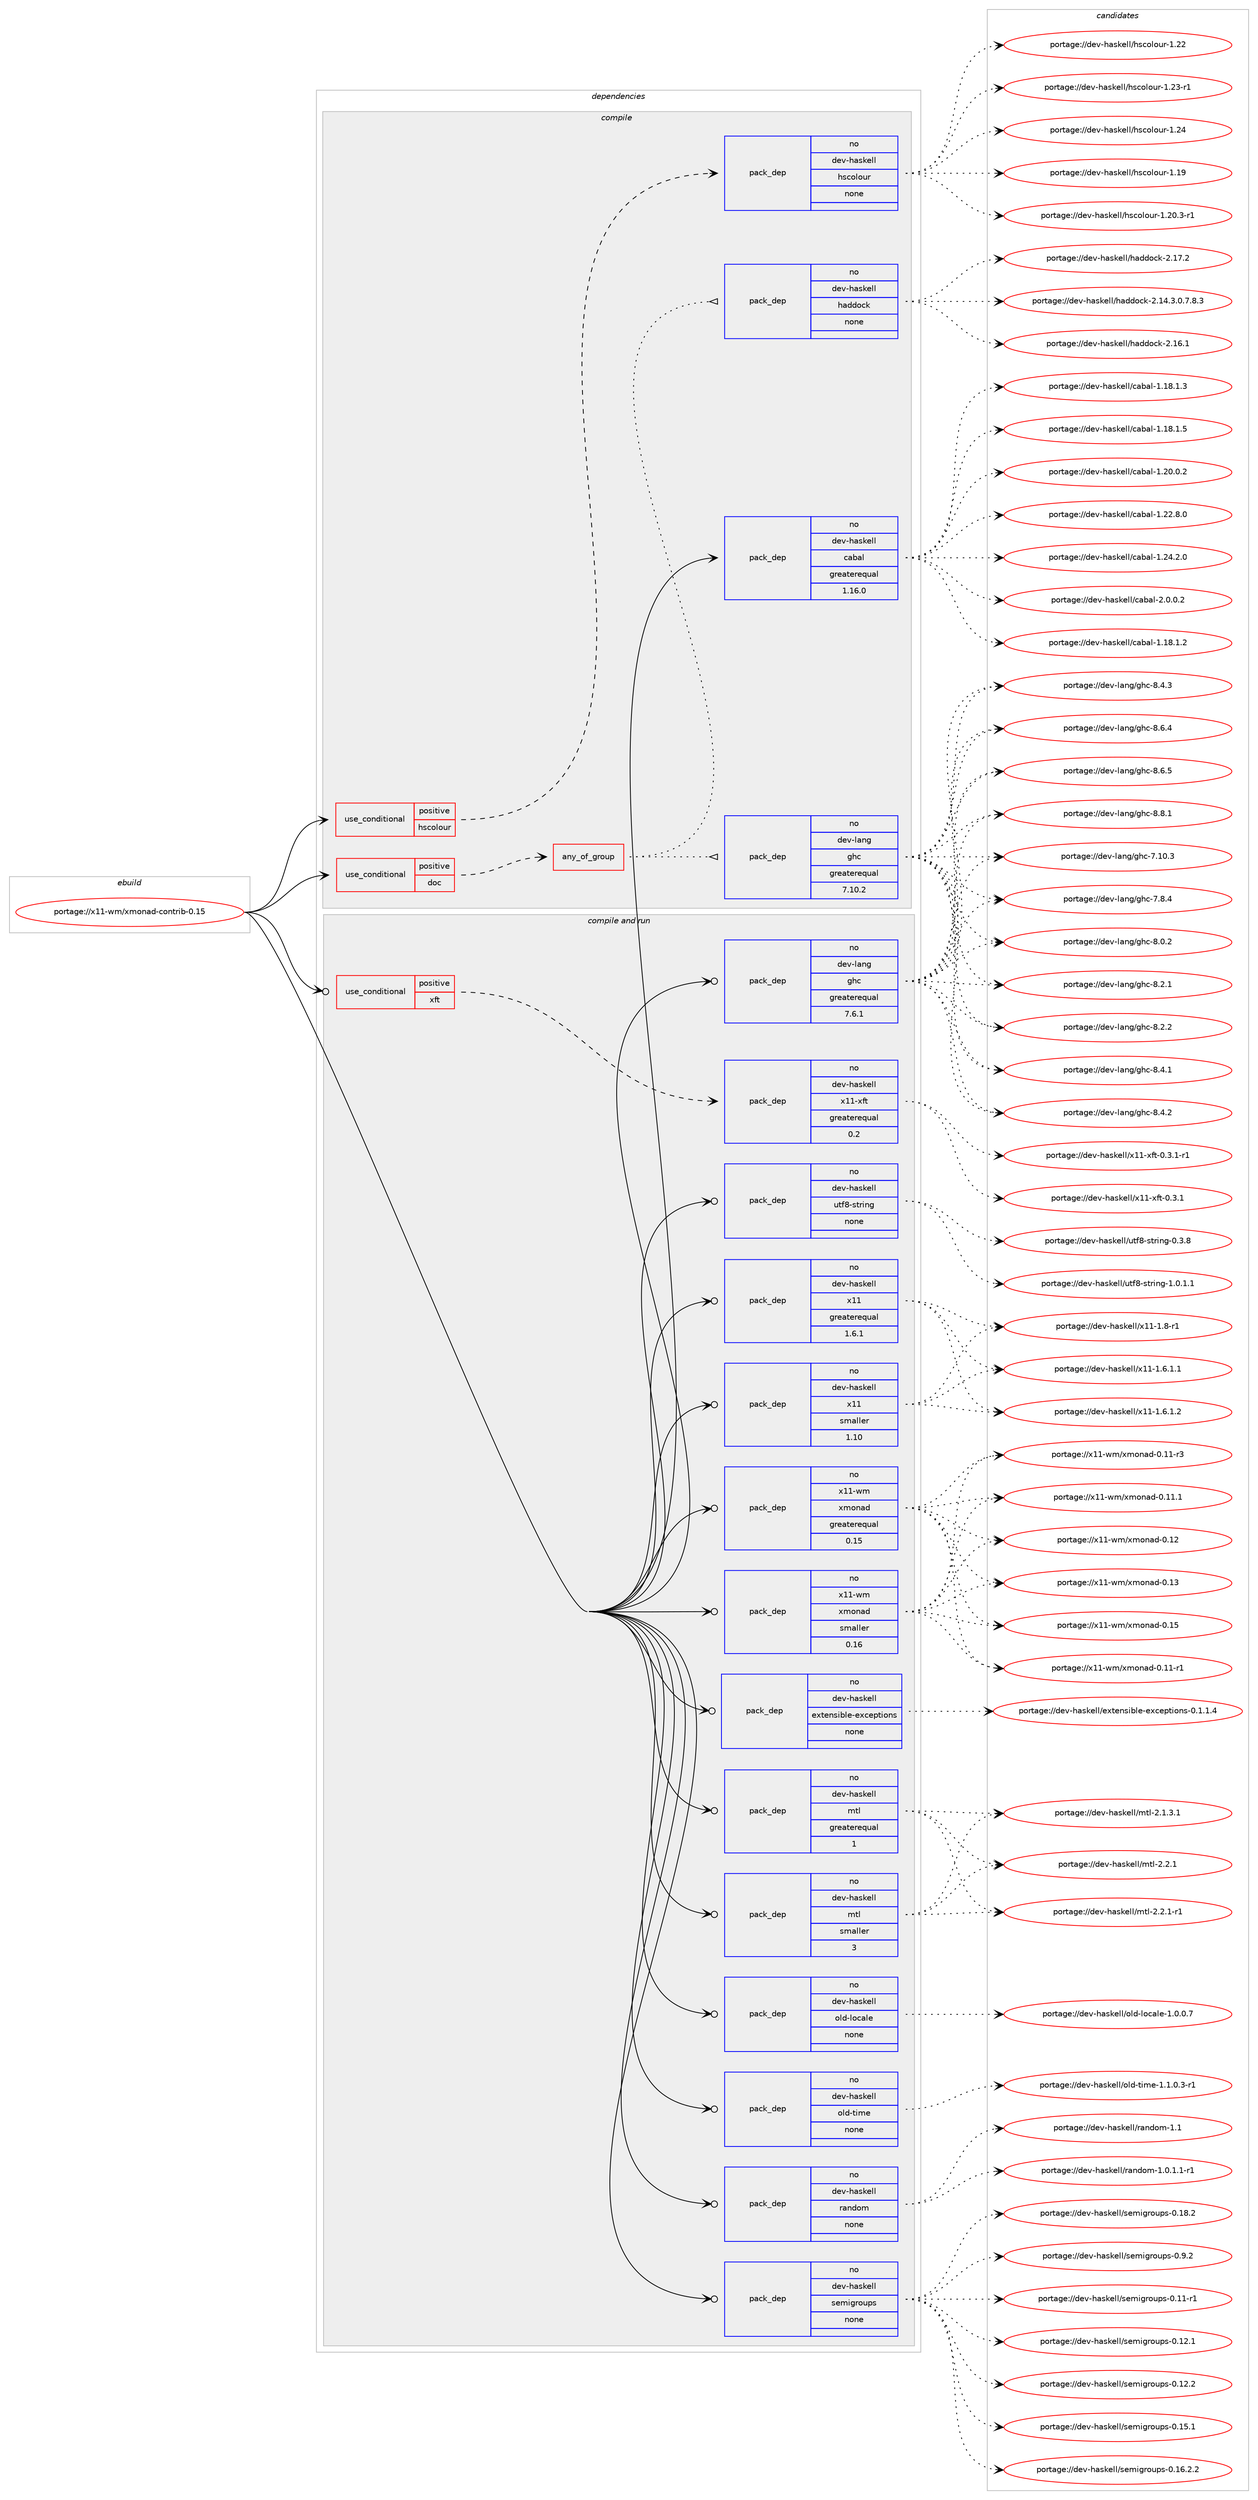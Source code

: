 digraph prolog {

# *************
# Graph options
# *************

newrank=true;
concentrate=true;
compound=true;
graph [rankdir=LR,fontname=Helvetica,fontsize=10,ranksep=1.5];#, ranksep=2.5, nodesep=0.2];
edge  [arrowhead=vee];
node  [fontname=Helvetica,fontsize=10];

# **********
# The ebuild
# **********

subgraph cluster_leftcol {
color=gray;
rank=same;
label=<<i>ebuild</i>>;
id [label="portage://x11-wm/xmonad-contrib-0.15", color=red, width=4, href="../x11-wm/xmonad-contrib-0.15.svg"];
}

# ****************
# The dependencies
# ****************

subgraph cluster_midcol {
color=gray;
label=<<i>dependencies</i>>;
subgraph cluster_compile {
fillcolor="#eeeeee";
style=filled;
label=<<i>compile</i>>;
subgraph cond109426 {
dependency461087 [label=<<TABLE BORDER="0" CELLBORDER="1" CELLSPACING="0" CELLPADDING="4"><TR><TD ROWSPAN="3" CELLPADDING="10">use_conditional</TD></TR><TR><TD>positive</TD></TR><TR><TD>doc</TD></TR></TABLE>>, shape=none, color=red];
subgraph any8069 {
dependency461088 [label=<<TABLE BORDER="0" CELLBORDER="1" CELLSPACING="0" CELLPADDING="4"><TR><TD CELLPADDING="10">any_of_group</TD></TR></TABLE>>, shape=none, color=red];subgraph pack343296 {
dependency461089 [label=<<TABLE BORDER="0" CELLBORDER="1" CELLSPACING="0" CELLPADDING="4" WIDTH="220"><TR><TD ROWSPAN="6" CELLPADDING="30">pack_dep</TD></TR><TR><TD WIDTH="110">no</TD></TR><TR><TD>dev-haskell</TD></TR><TR><TD>haddock</TD></TR><TR><TD>none</TD></TR><TR><TD></TD></TR></TABLE>>, shape=none, color=blue];
}
dependency461088:e -> dependency461089:w [weight=20,style="dotted",arrowhead="oinv"];
subgraph pack343297 {
dependency461090 [label=<<TABLE BORDER="0" CELLBORDER="1" CELLSPACING="0" CELLPADDING="4" WIDTH="220"><TR><TD ROWSPAN="6" CELLPADDING="30">pack_dep</TD></TR><TR><TD WIDTH="110">no</TD></TR><TR><TD>dev-lang</TD></TR><TR><TD>ghc</TD></TR><TR><TD>greaterequal</TD></TR><TR><TD>7.10.2</TD></TR></TABLE>>, shape=none, color=blue];
}
dependency461088:e -> dependency461090:w [weight=20,style="dotted",arrowhead="oinv"];
}
dependency461087:e -> dependency461088:w [weight=20,style="dashed",arrowhead="vee"];
}
id:e -> dependency461087:w [weight=20,style="solid",arrowhead="vee"];
subgraph cond109427 {
dependency461091 [label=<<TABLE BORDER="0" CELLBORDER="1" CELLSPACING="0" CELLPADDING="4"><TR><TD ROWSPAN="3" CELLPADDING="10">use_conditional</TD></TR><TR><TD>positive</TD></TR><TR><TD>hscolour</TD></TR></TABLE>>, shape=none, color=red];
subgraph pack343298 {
dependency461092 [label=<<TABLE BORDER="0" CELLBORDER="1" CELLSPACING="0" CELLPADDING="4" WIDTH="220"><TR><TD ROWSPAN="6" CELLPADDING="30">pack_dep</TD></TR><TR><TD WIDTH="110">no</TD></TR><TR><TD>dev-haskell</TD></TR><TR><TD>hscolour</TD></TR><TR><TD>none</TD></TR><TR><TD></TD></TR></TABLE>>, shape=none, color=blue];
}
dependency461091:e -> dependency461092:w [weight=20,style="dashed",arrowhead="vee"];
}
id:e -> dependency461091:w [weight=20,style="solid",arrowhead="vee"];
subgraph pack343299 {
dependency461093 [label=<<TABLE BORDER="0" CELLBORDER="1" CELLSPACING="0" CELLPADDING="4" WIDTH="220"><TR><TD ROWSPAN="6" CELLPADDING="30">pack_dep</TD></TR><TR><TD WIDTH="110">no</TD></TR><TR><TD>dev-haskell</TD></TR><TR><TD>cabal</TD></TR><TR><TD>greaterequal</TD></TR><TR><TD>1.16.0</TD></TR></TABLE>>, shape=none, color=blue];
}
id:e -> dependency461093:w [weight=20,style="solid",arrowhead="vee"];
}
subgraph cluster_compileandrun {
fillcolor="#eeeeee";
style=filled;
label=<<i>compile and run</i>>;
subgraph cond109428 {
dependency461094 [label=<<TABLE BORDER="0" CELLBORDER="1" CELLSPACING="0" CELLPADDING="4"><TR><TD ROWSPAN="3" CELLPADDING="10">use_conditional</TD></TR><TR><TD>positive</TD></TR><TR><TD>xft</TD></TR></TABLE>>, shape=none, color=red];
subgraph pack343300 {
dependency461095 [label=<<TABLE BORDER="0" CELLBORDER="1" CELLSPACING="0" CELLPADDING="4" WIDTH="220"><TR><TD ROWSPAN="6" CELLPADDING="30">pack_dep</TD></TR><TR><TD WIDTH="110">no</TD></TR><TR><TD>dev-haskell</TD></TR><TR><TD>x11-xft</TD></TR><TR><TD>greaterequal</TD></TR><TR><TD>0.2</TD></TR></TABLE>>, shape=none, color=blue];
}
dependency461094:e -> dependency461095:w [weight=20,style="dashed",arrowhead="vee"];
}
id:e -> dependency461094:w [weight=20,style="solid",arrowhead="odotvee"];
subgraph pack343301 {
dependency461096 [label=<<TABLE BORDER="0" CELLBORDER="1" CELLSPACING="0" CELLPADDING="4" WIDTH="220"><TR><TD ROWSPAN="6" CELLPADDING="30">pack_dep</TD></TR><TR><TD WIDTH="110">no</TD></TR><TR><TD>dev-haskell</TD></TR><TR><TD>extensible-exceptions</TD></TR><TR><TD>none</TD></TR><TR><TD></TD></TR></TABLE>>, shape=none, color=blue];
}
id:e -> dependency461096:w [weight=20,style="solid",arrowhead="odotvee"];
subgraph pack343302 {
dependency461097 [label=<<TABLE BORDER="0" CELLBORDER="1" CELLSPACING="0" CELLPADDING="4" WIDTH="220"><TR><TD ROWSPAN="6" CELLPADDING="30">pack_dep</TD></TR><TR><TD WIDTH="110">no</TD></TR><TR><TD>dev-haskell</TD></TR><TR><TD>mtl</TD></TR><TR><TD>greaterequal</TD></TR><TR><TD>1</TD></TR></TABLE>>, shape=none, color=blue];
}
id:e -> dependency461097:w [weight=20,style="solid",arrowhead="odotvee"];
subgraph pack343303 {
dependency461098 [label=<<TABLE BORDER="0" CELLBORDER="1" CELLSPACING="0" CELLPADDING="4" WIDTH="220"><TR><TD ROWSPAN="6" CELLPADDING="30">pack_dep</TD></TR><TR><TD WIDTH="110">no</TD></TR><TR><TD>dev-haskell</TD></TR><TR><TD>mtl</TD></TR><TR><TD>smaller</TD></TR><TR><TD>3</TD></TR></TABLE>>, shape=none, color=blue];
}
id:e -> dependency461098:w [weight=20,style="solid",arrowhead="odotvee"];
subgraph pack343304 {
dependency461099 [label=<<TABLE BORDER="0" CELLBORDER="1" CELLSPACING="0" CELLPADDING="4" WIDTH="220"><TR><TD ROWSPAN="6" CELLPADDING="30">pack_dep</TD></TR><TR><TD WIDTH="110">no</TD></TR><TR><TD>dev-haskell</TD></TR><TR><TD>old-locale</TD></TR><TR><TD>none</TD></TR><TR><TD></TD></TR></TABLE>>, shape=none, color=blue];
}
id:e -> dependency461099:w [weight=20,style="solid",arrowhead="odotvee"];
subgraph pack343305 {
dependency461100 [label=<<TABLE BORDER="0" CELLBORDER="1" CELLSPACING="0" CELLPADDING="4" WIDTH="220"><TR><TD ROWSPAN="6" CELLPADDING="30">pack_dep</TD></TR><TR><TD WIDTH="110">no</TD></TR><TR><TD>dev-haskell</TD></TR><TR><TD>old-time</TD></TR><TR><TD>none</TD></TR><TR><TD></TD></TR></TABLE>>, shape=none, color=blue];
}
id:e -> dependency461100:w [weight=20,style="solid",arrowhead="odotvee"];
subgraph pack343306 {
dependency461101 [label=<<TABLE BORDER="0" CELLBORDER="1" CELLSPACING="0" CELLPADDING="4" WIDTH="220"><TR><TD ROWSPAN="6" CELLPADDING="30">pack_dep</TD></TR><TR><TD WIDTH="110">no</TD></TR><TR><TD>dev-haskell</TD></TR><TR><TD>random</TD></TR><TR><TD>none</TD></TR><TR><TD></TD></TR></TABLE>>, shape=none, color=blue];
}
id:e -> dependency461101:w [weight=20,style="solid",arrowhead="odotvee"];
subgraph pack343307 {
dependency461102 [label=<<TABLE BORDER="0" CELLBORDER="1" CELLSPACING="0" CELLPADDING="4" WIDTH="220"><TR><TD ROWSPAN="6" CELLPADDING="30">pack_dep</TD></TR><TR><TD WIDTH="110">no</TD></TR><TR><TD>dev-haskell</TD></TR><TR><TD>semigroups</TD></TR><TR><TD>none</TD></TR><TR><TD></TD></TR></TABLE>>, shape=none, color=blue];
}
id:e -> dependency461102:w [weight=20,style="solid",arrowhead="odotvee"];
subgraph pack343308 {
dependency461103 [label=<<TABLE BORDER="0" CELLBORDER="1" CELLSPACING="0" CELLPADDING="4" WIDTH="220"><TR><TD ROWSPAN="6" CELLPADDING="30">pack_dep</TD></TR><TR><TD WIDTH="110">no</TD></TR><TR><TD>dev-haskell</TD></TR><TR><TD>utf8-string</TD></TR><TR><TD>none</TD></TR><TR><TD></TD></TR></TABLE>>, shape=none, color=blue];
}
id:e -> dependency461103:w [weight=20,style="solid",arrowhead="odotvee"];
subgraph pack343309 {
dependency461104 [label=<<TABLE BORDER="0" CELLBORDER="1" CELLSPACING="0" CELLPADDING="4" WIDTH="220"><TR><TD ROWSPAN="6" CELLPADDING="30">pack_dep</TD></TR><TR><TD WIDTH="110">no</TD></TR><TR><TD>dev-haskell</TD></TR><TR><TD>x11</TD></TR><TR><TD>greaterequal</TD></TR><TR><TD>1.6.1</TD></TR></TABLE>>, shape=none, color=blue];
}
id:e -> dependency461104:w [weight=20,style="solid",arrowhead="odotvee"];
subgraph pack343310 {
dependency461105 [label=<<TABLE BORDER="0" CELLBORDER="1" CELLSPACING="0" CELLPADDING="4" WIDTH="220"><TR><TD ROWSPAN="6" CELLPADDING="30">pack_dep</TD></TR><TR><TD WIDTH="110">no</TD></TR><TR><TD>dev-haskell</TD></TR><TR><TD>x11</TD></TR><TR><TD>smaller</TD></TR><TR><TD>1.10</TD></TR></TABLE>>, shape=none, color=blue];
}
id:e -> dependency461105:w [weight=20,style="solid",arrowhead="odotvee"];
subgraph pack343311 {
dependency461106 [label=<<TABLE BORDER="0" CELLBORDER="1" CELLSPACING="0" CELLPADDING="4" WIDTH="220"><TR><TD ROWSPAN="6" CELLPADDING="30">pack_dep</TD></TR><TR><TD WIDTH="110">no</TD></TR><TR><TD>dev-lang</TD></TR><TR><TD>ghc</TD></TR><TR><TD>greaterequal</TD></TR><TR><TD>7.6.1</TD></TR></TABLE>>, shape=none, color=blue];
}
id:e -> dependency461106:w [weight=20,style="solid",arrowhead="odotvee"];
subgraph pack343312 {
dependency461107 [label=<<TABLE BORDER="0" CELLBORDER="1" CELLSPACING="0" CELLPADDING="4" WIDTH="220"><TR><TD ROWSPAN="6" CELLPADDING="30">pack_dep</TD></TR><TR><TD WIDTH="110">no</TD></TR><TR><TD>x11-wm</TD></TR><TR><TD>xmonad</TD></TR><TR><TD>greaterequal</TD></TR><TR><TD>0.15</TD></TR></TABLE>>, shape=none, color=blue];
}
id:e -> dependency461107:w [weight=20,style="solid",arrowhead="odotvee"];
subgraph pack343313 {
dependency461108 [label=<<TABLE BORDER="0" CELLBORDER="1" CELLSPACING="0" CELLPADDING="4" WIDTH="220"><TR><TD ROWSPAN="6" CELLPADDING="30">pack_dep</TD></TR><TR><TD WIDTH="110">no</TD></TR><TR><TD>x11-wm</TD></TR><TR><TD>xmonad</TD></TR><TR><TD>smaller</TD></TR><TR><TD>0.16</TD></TR></TABLE>>, shape=none, color=blue];
}
id:e -> dependency461108:w [weight=20,style="solid",arrowhead="odotvee"];
}
subgraph cluster_run {
fillcolor="#eeeeee";
style=filled;
label=<<i>run</i>>;
}
}

# **************
# The candidates
# **************

subgraph cluster_choices {
rank=same;
color=gray;
label=<<i>candidates</i>>;

subgraph choice343296 {
color=black;
nodesep=1;
choiceportage1001011184510497115107101108108471049710010011199107455046495246514648465546564651 [label="portage://dev-haskell/haddock-2.14.3.0.7.8.3", color=red, width=4,href="../dev-haskell/haddock-2.14.3.0.7.8.3.svg"];
choiceportage100101118451049711510710110810847104971001001119910745504649544649 [label="portage://dev-haskell/haddock-2.16.1", color=red, width=4,href="../dev-haskell/haddock-2.16.1.svg"];
choiceportage100101118451049711510710110810847104971001001119910745504649554650 [label="portage://dev-haskell/haddock-2.17.2", color=red, width=4,href="../dev-haskell/haddock-2.17.2.svg"];
dependency461089:e -> choiceportage1001011184510497115107101108108471049710010011199107455046495246514648465546564651:w [style=dotted,weight="100"];
dependency461089:e -> choiceportage100101118451049711510710110810847104971001001119910745504649544649:w [style=dotted,weight="100"];
dependency461089:e -> choiceportage100101118451049711510710110810847104971001001119910745504649554650:w [style=dotted,weight="100"];
}
subgraph choice343297 {
color=black;
nodesep=1;
choiceportage1001011184510897110103471031049945554649484651 [label="portage://dev-lang/ghc-7.10.3", color=red, width=4,href="../dev-lang/ghc-7.10.3.svg"];
choiceportage10010111845108971101034710310499455546564652 [label="portage://dev-lang/ghc-7.8.4", color=red, width=4,href="../dev-lang/ghc-7.8.4.svg"];
choiceportage10010111845108971101034710310499455646484650 [label="portage://dev-lang/ghc-8.0.2", color=red, width=4,href="../dev-lang/ghc-8.0.2.svg"];
choiceportage10010111845108971101034710310499455646504649 [label="portage://dev-lang/ghc-8.2.1", color=red, width=4,href="../dev-lang/ghc-8.2.1.svg"];
choiceportage10010111845108971101034710310499455646504650 [label="portage://dev-lang/ghc-8.2.2", color=red, width=4,href="../dev-lang/ghc-8.2.2.svg"];
choiceportage10010111845108971101034710310499455646524649 [label="portage://dev-lang/ghc-8.4.1", color=red, width=4,href="../dev-lang/ghc-8.4.1.svg"];
choiceportage10010111845108971101034710310499455646524650 [label="portage://dev-lang/ghc-8.4.2", color=red, width=4,href="../dev-lang/ghc-8.4.2.svg"];
choiceportage10010111845108971101034710310499455646524651 [label="portage://dev-lang/ghc-8.4.3", color=red, width=4,href="../dev-lang/ghc-8.4.3.svg"];
choiceportage10010111845108971101034710310499455646544652 [label="portage://dev-lang/ghc-8.6.4", color=red, width=4,href="../dev-lang/ghc-8.6.4.svg"];
choiceportage10010111845108971101034710310499455646544653 [label="portage://dev-lang/ghc-8.6.5", color=red, width=4,href="../dev-lang/ghc-8.6.5.svg"];
choiceportage10010111845108971101034710310499455646564649 [label="portage://dev-lang/ghc-8.8.1", color=red, width=4,href="../dev-lang/ghc-8.8.1.svg"];
dependency461090:e -> choiceportage1001011184510897110103471031049945554649484651:w [style=dotted,weight="100"];
dependency461090:e -> choiceportage10010111845108971101034710310499455546564652:w [style=dotted,weight="100"];
dependency461090:e -> choiceportage10010111845108971101034710310499455646484650:w [style=dotted,weight="100"];
dependency461090:e -> choiceportage10010111845108971101034710310499455646504649:w [style=dotted,weight="100"];
dependency461090:e -> choiceportage10010111845108971101034710310499455646504650:w [style=dotted,weight="100"];
dependency461090:e -> choiceportage10010111845108971101034710310499455646524649:w [style=dotted,weight="100"];
dependency461090:e -> choiceportage10010111845108971101034710310499455646524650:w [style=dotted,weight="100"];
dependency461090:e -> choiceportage10010111845108971101034710310499455646524651:w [style=dotted,weight="100"];
dependency461090:e -> choiceportage10010111845108971101034710310499455646544652:w [style=dotted,weight="100"];
dependency461090:e -> choiceportage10010111845108971101034710310499455646544653:w [style=dotted,weight="100"];
dependency461090:e -> choiceportage10010111845108971101034710310499455646564649:w [style=dotted,weight="100"];
}
subgraph choice343298 {
color=black;
nodesep=1;
choiceportage100101118451049711510710110810847104115991111081111171144549464957 [label="portage://dev-haskell/hscolour-1.19", color=red, width=4,href="../dev-haskell/hscolour-1.19.svg"];
choiceportage10010111845104971151071011081084710411599111108111117114454946504846514511449 [label="portage://dev-haskell/hscolour-1.20.3-r1", color=red, width=4,href="../dev-haskell/hscolour-1.20.3-r1.svg"];
choiceportage100101118451049711510710110810847104115991111081111171144549465050 [label="portage://dev-haskell/hscolour-1.22", color=red, width=4,href="../dev-haskell/hscolour-1.22.svg"];
choiceportage1001011184510497115107101108108471041159911110811111711445494650514511449 [label="portage://dev-haskell/hscolour-1.23-r1", color=red, width=4,href="../dev-haskell/hscolour-1.23-r1.svg"];
choiceportage100101118451049711510710110810847104115991111081111171144549465052 [label="portage://dev-haskell/hscolour-1.24", color=red, width=4,href="../dev-haskell/hscolour-1.24.svg"];
dependency461092:e -> choiceportage100101118451049711510710110810847104115991111081111171144549464957:w [style=dotted,weight="100"];
dependency461092:e -> choiceportage10010111845104971151071011081084710411599111108111117114454946504846514511449:w [style=dotted,weight="100"];
dependency461092:e -> choiceportage100101118451049711510710110810847104115991111081111171144549465050:w [style=dotted,weight="100"];
dependency461092:e -> choiceportage1001011184510497115107101108108471041159911110811111711445494650514511449:w [style=dotted,weight="100"];
dependency461092:e -> choiceportage100101118451049711510710110810847104115991111081111171144549465052:w [style=dotted,weight="100"];
}
subgraph choice343299 {
color=black;
nodesep=1;
choiceportage10010111845104971151071011081084799979897108454946495646494650 [label="portage://dev-haskell/cabal-1.18.1.2", color=red, width=4,href="../dev-haskell/cabal-1.18.1.2.svg"];
choiceportage10010111845104971151071011081084799979897108454946495646494651 [label="portage://dev-haskell/cabal-1.18.1.3", color=red, width=4,href="../dev-haskell/cabal-1.18.1.3.svg"];
choiceportage10010111845104971151071011081084799979897108454946495646494653 [label="portage://dev-haskell/cabal-1.18.1.5", color=red, width=4,href="../dev-haskell/cabal-1.18.1.5.svg"];
choiceportage10010111845104971151071011081084799979897108454946504846484650 [label="portage://dev-haskell/cabal-1.20.0.2", color=red, width=4,href="../dev-haskell/cabal-1.20.0.2.svg"];
choiceportage10010111845104971151071011081084799979897108454946505046564648 [label="portage://dev-haskell/cabal-1.22.8.0", color=red, width=4,href="../dev-haskell/cabal-1.22.8.0.svg"];
choiceportage10010111845104971151071011081084799979897108454946505246504648 [label="portage://dev-haskell/cabal-1.24.2.0", color=red, width=4,href="../dev-haskell/cabal-1.24.2.0.svg"];
choiceportage100101118451049711510710110810847999798971084550464846484650 [label="portage://dev-haskell/cabal-2.0.0.2", color=red, width=4,href="../dev-haskell/cabal-2.0.0.2.svg"];
dependency461093:e -> choiceportage10010111845104971151071011081084799979897108454946495646494650:w [style=dotted,weight="100"];
dependency461093:e -> choiceportage10010111845104971151071011081084799979897108454946495646494651:w [style=dotted,weight="100"];
dependency461093:e -> choiceportage10010111845104971151071011081084799979897108454946495646494653:w [style=dotted,weight="100"];
dependency461093:e -> choiceportage10010111845104971151071011081084799979897108454946504846484650:w [style=dotted,weight="100"];
dependency461093:e -> choiceportage10010111845104971151071011081084799979897108454946505046564648:w [style=dotted,weight="100"];
dependency461093:e -> choiceportage10010111845104971151071011081084799979897108454946505246504648:w [style=dotted,weight="100"];
dependency461093:e -> choiceportage100101118451049711510710110810847999798971084550464846484650:w [style=dotted,weight="100"];
}
subgraph choice343300 {
color=black;
nodesep=1;
choiceportage100101118451049711510710110810847120494945120102116454846514649 [label="portage://dev-haskell/x11-xft-0.3.1", color=red, width=4,href="../dev-haskell/x11-xft-0.3.1.svg"];
choiceportage1001011184510497115107101108108471204949451201021164548465146494511449 [label="portage://dev-haskell/x11-xft-0.3.1-r1", color=red, width=4,href="../dev-haskell/x11-xft-0.3.1-r1.svg"];
dependency461095:e -> choiceportage100101118451049711510710110810847120494945120102116454846514649:w [style=dotted,weight="100"];
dependency461095:e -> choiceportage1001011184510497115107101108108471204949451201021164548465146494511449:w [style=dotted,weight="100"];
}
subgraph choice343301 {
color=black;
nodesep=1;
choiceportage1001011184510497115107101108108471011201161011101151059810810145101120991011121161051111101154548464946494652 [label="portage://dev-haskell/extensible-exceptions-0.1.1.4", color=red, width=4,href="../dev-haskell/extensible-exceptions-0.1.1.4.svg"];
dependency461096:e -> choiceportage1001011184510497115107101108108471011201161011101151059810810145101120991011121161051111101154548464946494652:w [style=dotted,weight="100"];
}
subgraph choice343302 {
color=black;
nodesep=1;
choiceportage1001011184510497115107101108108471091161084550464946514649 [label="portage://dev-haskell/mtl-2.1.3.1", color=red, width=4,href="../dev-haskell/mtl-2.1.3.1.svg"];
choiceportage100101118451049711510710110810847109116108455046504649 [label="portage://dev-haskell/mtl-2.2.1", color=red, width=4,href="../dev-haskell/mtl-2.2.1.svg"];
choiceportage1001011184510497115107101108108471091161084550465046494511449 [label="portage://dev-haskell/mtl-2.2.1-r1", color=red, width=4,href="../dev-haskell/mtl-2.2.1-r1.svg"];
dependency461097:e -> choiceportage1001011184510497115107101108108471091161084550464946514649:w [style=dotted,weight="100"];
dependency461097:e -> choiceportage100101118451049711510710110810847109116108455046504649:w [style=dotted,weight="100"];
dependency461097:e -> choiceportage1001011184510497115107101108108471091161084550465046494511449:w [style=dotted,weight="100"];
}
subgraph choice343303 {
color=black;
nodesep=1;
choiceportage1001011184510497115107101108108471091161084550464946514649 [label="portage://dev-haskell/mtl-2.1.3.1", color=red, width=4,href="../dev-haskell/mtl-2.1.3.1.svg"];
choiceportage100101118451049711510710110810847109116108455046504649 [label="portage://dev-haskell/mtl-2.2.1", color=red, width=4,href="../dev-haskell/mtl-2.2.1.svg"];
choiceportage1001011184510497115107101108108471091161084550465046494511449 [label="portage://dev-haskell/mtl-2.2.1-r1", color=red, width=4,href="../dev-haskell/mtl-2.2.1-r1.svg"];
dependency461098:e -> choiceportage1001011184510497115107101108108471091161084550464946514649:w [style=dotted,weight="100"];
dependency461098:e -> choiceportage100101118451049711510710110810847109116108455046504649:w [style=dotted,weight="100"];
dependency461098:e -> choiceportage1001011184510497115107101108108471091161084550465046494511449:w [style=dotted,weight="100"];
}
subgraph choice343304 {
color=black;
nodesep=1;
choiceportage1001011184510497115107101108108471111081004510811199971081014549464846484655 [label="portage://dev-haskell/old-locale-1.0.0.7", color=red, width=4,href="../dev-haskell/old-locale-1.0.0.7.svg"];
dependency461099:e -> choiceportage1001011184510497115107101108108471111081004510811199971081014549464846484655:w [style=dotted,weight="100"];
}
subgraph choice343305 {
color=black;
nodesep=1;
choiceportage1001011184510497115107101108108471111081004511610510910145494649464846514511449 [label="portage://dev-haskell/old-time-1.1.0.3-r1", color=red, width=4,href="../dev-haskell/old-time-1.1.0.3-r1.svg"];
dependency461100:e -> choiceportage1001011184510497115107101108108471111081004511610510910145494649464846514511449:w [style=dotted,weight="100"];
}
subgraph choice343306 {
color=black;
nodesep=1;
choiceportage1001011184510497115107101108108471149711010011110945494648464946494511449 [label="portage://dev-haskell/random-1.0.1.1-r1", color=red, width=4,href="../dev-haskell/random-1.0.1.1-r1.svg"];
choiceportage1001011184510497115107101108108471149711010011110945494649 [label="portage://dev-haskell/random-1.1", color=red, width=4,href="../dev-haskell/random-1.1.svg"];
dependency461101:e -> choiceportage1001011184510497115107101108108471149711010011110945494648464946494511449:w [style=dotted,weight="100"];
dependency461101:e -> choiceportage1001011184510497115107101108108471149711010011110945494649:w [style=dotted,weight="100"];
}
subgraph choice343307 {
color=black;
nodesep=1;
choiceportage10010111845104971151071011081084711510110910510311411111711211545484649494511449 [label="portage://dev-haskell/semigroups-0.11-r1", color=red, width=4,href="../dev-haskell/semigroups-0.11-r1.svg"];
choiceportage10010111845104971151071011081084711510110910510311411111711211545484649504649 [label="portage://dev-haskell/semigroups-0.12.1", color=red, width=4,href="../dev-haskell/semigroups-0.12.1.svg"];
choiceportage10010111845104971151071011081084711510110910510311411111711211545484649504650 [label="portage://dev-haskell/semigroups-0.12.2", color=red, width=4,href="../dev-haskell/semigroups-0.12.2.svg"];
choiceportage10010111845104971151071011081084711510110910510311411111711211545484649534649 [label="portage://dev-haskell/semigroups-0.15.1", color=red, width=4,href="../dev-haskell/semigroups-0.15.1.svg"];
choiceportage100101118451049711510710110810847115101109105103114111117112115454846495446504650 [label="portage://dev-haskell/semigroups-0.16.2.2", color=red, width=4,href="../dev-haskell/semigroups-0.16.2.2.svg"];
choiceportage10010111845104971151071011081084711510110910510311411111711211545484649564650 [label="portage://dev-haskell/semigroups-0.18.2", color=red, width=4,href="../dev-haskell/semigroups-0.18.2.svg"];
choiceportage100101118451049711510710110810847115101109105103114111117112115454846574650 [label="portage://dev-haskell/semigroups-0.9.2", color=red, width=4,href="../dev-haskell/semigroups-0.9.2.svg"];
dependency461102:e -> choiceportage10010111845104971151071011081084711510110910510311411111711211545484649494511449:w [style=dotted,weight="100"];
dependency461102:e -> choiceportage10010111845104971151071011081084711510110910510311411111711211545484649504649:w [style=dotted,weight="100"];
dependency461102:e -> choiceportage10010111845104971151071011081084711510110910510311411111711211545484649504650:w [style=dotted,weight="100"];
dependency461102:e -> choiceportage10010111845104971151071011081084711510110910510311411111711211545484649534649:w [style=dotted,weight="100"];
dependency461102:e -> choiceportage100101118451049711510710110810847115101109105103114111117112115454846495446504650:w [style=dotted,weight="100"];
dependency461102:e -> choiceportage10010111845104971151071011081084711510110910510311411111711211545484649564650:w [style=dotted,weight="100"];
dependency461102:e -> choiceportage100101118451049711510710110810847115101109105103114111117112115454846574650:w [style=dotted,weight="100"];
}
subgraph choice343308 {
color=black;
nodesep=1;
choiceportage1001011184510497115107101108108471171161025645115116114105110103454846514656 [label="portage://dev-haskell/utf8-string-0.3.8", color=red, width=4,href="../dev-haskell/utf8-string-0.3.8.svg"];
choiceportage10010111845104971151071011081084711711610256451151161141051101034549464846494649 [label="portage://dev-haskell/utf8-string-1.0.1.1", color=red, width=4,href="../dev-haskell/utf8-string-1.0.1.1.svg"];
dependency461103:e -> choiceportage1001011184510497115107101108108471171161025645115116114105110103454846514656:w [style=dotted,weight="100"];
dependency461103:e -> choiceportage10010111845104971151071011081084711711610256451151161141051101034549464846494649:w [style=dotted,weight="100"];
}
subgraph choice343309 {
color=black;
nodesep=1;
choiceportage10010111845104971151071011081084712049494549465446494649 [label="portage://dev-haskell/x11-1.6.1.1", color=red, width=4,href="../dev-haskell/x11-1.6.1.1.svg"];
choiceportage10010111845104971151071011081084712049494549465446494650 [label="portage://dev-haskell/x11-1.6.1.2", color=red, width=4,href="../dev-haskell/x11-1.6.1.2.svg"];
choiceportage1001011184510497115107101108108471204949454946564511449 [label="portage://dev-haskell/x11-1.8-r1", color=red, width=4,href="../dev-haskell/x11-1.8-r1.svg"];
dependency461104:e -> choiceportage10010111845104971151071011081084712049494549465446494649:w [style=dotted,weight="100"];
dependency461104:e -> choiceportage10010111845104971151071011081084712049494549465446494650:w [style=dotted,weight="100"];
dependency461104:e -> choiceportage1001011184510497115107101108108471204949454946564511449:w [style=dotted,weight="100"];
}
subgraph choice343310 {
color=black;
nodesep=1;
choiceportage10010111845104971151071011081084712049494549465446494649 [label="portage://dev-haskell/x11-1.6.1.1", color=red, width=4,href="../dev-haskell/x11-1.6.1.1.svg"];
choiceportage10010111845104971151071011081084712049494549465446494650 [label="portage://dev-haskell/x11-1.6.1.2", color=red, width=4,href="../dev-haskell/x11-1.6.1.2.svg"];
choiceportage1001011184510497115107101108108471204949454946564511449 [label="portage://dev-haskell/x11-1.8-r1", color=red, width=4,href="../dev-haskell/x11-1.8-r1.svg"];
dependency461105:e -> choiceportage10010111845104971151071011081084712049494549465446494649:w [style=dotted,weight="100"];
dependency461105:e -> choiceportage10010111845104971151071011081084712049494549465446494650:w [style=dotted,weight="100"];
dependency461105:e -> choiceportage1001011184510497115107101108108471204949454946564511449:w [style=dotted,weight="100"];
}
subgraph choice343311 {
color=black;
nodesep=1;
choiceportage1001011184510897110103471031049945554649484651 [label="portage://dev-lang/ghc-7.10.3", color=red, width=4,href="../dev-lang/ghc-7.10.3.svg"];
choiceportage10010111845108971101034710310499455546564652 [label="portage://dev-lang/ghc-7.8.4", color=red, width=4,href="../dev-lang/ghc-7.8.4.svg"];
choiceportage10010111845108971101034710310499455646484650 [label="portage://dev-lang/ghc-8.0.2", color=red, width=4,href="../dev-lang/ghc-8.0.2.svg"];
choiceportage10010111845108971101034710310499455646504649 [label="portage://dev-lang/ghc-8.2.1", color=red, width=4,href="../dev-lang/ghc-8.2.1.svg"];
choiceportage10010111845108971101034710310499455646504650 [label="portage://dev-lang/ghc-8.2.2", color=red, width=4,href="../dev-lang/ghc-8.2.2.svg"];
choiceportage10010111845108971101034710310499455646524649 [label="portage://dev-lang/ghc-8.4.1", color=red, width=4,href="../dev-lang/ghc-8.4.1.svg"];
choiceportage10010111845108971101034710310499455646524650 [label="portage://dev-lang/ghc-8.4.2", color=red, width=4,href="../dev-lang/ghc-8.4.2.svg"];
choiceportage10010111845108971101034710310499455646524651 [label="portage://dev-lang/ghc-8.4.3", color=red, width=4,href="../dev-lang/ghc-8.4.3.svg"];
choiceportage10010111845108971101034710310499455646544652 [label="portage://dev-lang/ghc-8.6.4", color=red, width=4,href="../dev-lang/ghc-8.6.4.svg"];
choiceportage10010111845108971101034710310499455646544653 [label="portage://dev-lang/ghc-8.6.5", color=red, width=4,href="../dev-lang/ghc-8.6.5.svg"];
choiceportage10010111845108971101034710310499455646564649 [label="portage://dev-lang/ghc-8.8.1", color=red, width=4,href="../dev-lang/ghc-8.8.1.svg"];
dependency461106:e -> choiceportage1001011184510897110103471031049945554649484651:w [style=dotted,weight="100"];
dependency461106:e -> choiceportage10010111845108971101034710310499455546564652:w [style=dotted,weight="100"];
dependency461106:e -> choiceportage10010111845108971101034710310499455646484650:w [style=dotted,weight="100"];
dependency461106:e -> choiceportage10010111845108971101034710310499455646504649:w [style=dotted,weight="100"];
dependency461106:e -> choiceportage10010111845108971101034710310499455646504650:w [style=dotted,weight="100"];
dependency461106:e -> choiceportage10010111845108971101034710310499455646524649:w [style=dotted,weight="100"];
dependency461106:e -> choiceportage10010111845108971101034710310499455646524650:w [style=dotted,weight="100"];
dependency461106:e -> choiceportage10010111845108971101034710310499455646524651:w [style=dotted,weight="100"];
dependency461106:e -> choiceportage10010111845108971101034710310499455646544652:w [style=dotted,weight="100"];
dependency461106:e -> choiceportage10010111845108971101034710310499455646544653:w [style=dotted,weight="100"];
dependency461106:e -> choiceportage10010111845108971101034710310499455646564649:w [style=dotted,weight="100"];
}
subgraph choice343312 {
color=black;
nodesep=1;
choiceportage120494945119109471201091111109710045484649494511449 [label="portage://x11-wm/xmonad-0.11-r1", color=red, width=4,href="../x11-wm/xmonad-0.11-r1.svg"];
choiceportage120494945119109471201091111109710045484649494511451 [label="portage://x11-wm/xmonad-0.11-r3", color=red, width=4,href="../x11-wm/xmonad-0.11-r3.svg"];
choiceportage120494945119109471201091111109710045484649494649 [label="portage://x11-wm/xmonad-0.11.1", color=red, width=4,href="../x11-wm/xmonad-0.11.1.svg"];
choiceportage12049494511910947120109111110971004548464950 [label="portage://x11-wm/xmonad-0.12", color=red, width=4,href="../x11-wm/xmonad-0.12.svg"];
choiceportage12049494511910947120109111110971004548464951 [label="portage://x11-wm/xmonad-0.13", color=red, width=4,href="../x11-wm/xmonad-0.13.svg"];
choiceportage12049494511910947120109111110971004548464953 [label="portage://x11-wm/xmonad-0.15", color=red, width=4,href="../x11-wm/xmonad-0.15.svg"];
dependency461107:e -> choiceportage120494945119109471201091111109710045484649494511449:w [style=dotted,weight="100"];
dependency461107:e -> choiceportage120494945119109471201091111109710045484649494511451:w [style=dotted,weight="100"];
dependency461107:e -> choiceportage120494945119109471201091111109710045484649494649:w [style=dotted,weight="100"];
dependency461107:e -> choiceportage12049494511910947120109111110971004548464950:w [style=dotted,weight="100"];
dependency461107:e -> choiceportage12049494511910947120109111110971004548464951:w [style=dotted,weight="100"];
dependency461107:e -> choiceportage12049494511910947120109111110971004548464953:w [style=dotted,weight="100"];
}
subgraph choice343313 {
color=black;
nodesep=1;
choiceportage120494945119109471201091111109710045484649494511449 [label="portage://x11-wm/xmonad-0.11-r1", color=red, width=4,href="../x11-wm/xmonad-0.11-r1.svg"];
choiceportage120494945119109471201091111109710045484649494511451 [label="portage://x11-wm/xmonad-0.11-r3", color=red, width=4,href="../x11-wm/xmonad-0.11-r3.svg"];
choiceportage120494945119109471201091111109710045484649494649 [label="portage://x11-wm/xmonad-0.11.1", color=red, width=4,href="../x11-wm/xmonad-0.11.1.svg"];
choiceportage12049494511910947120109111110971004548464950 [label="portage://x11-wm/xmonad-0.12", color=red, width=4,href="../x11-wm/xmonad-0.12.svg"];
choiceportage12049494511910947120109111110971004548464951 [label="portage://x11-wm/xmonad-0.13", color=red, width=4,href="../x11-wm/xmonad-0.13.svg"];
choiceportage12049494511910947120109111110971004548464953 [label="portage://x11-wm/xmonad-0.15", color=red, width=4,href="../x11-wm/xmonad-0.15.svg"];
dependency461108:e -> choiceportage120494945119109471201091111109710045484649494511449:w [style=dotted,weight="100"];
dependency461108:e -> choiceportage120494945119109471201091111109710045484649494511451:w [style=dotted,weight="100"];
dependency461108:e -> choiceportage120494945119109471201091111109710045484649494649:w [style=dotted,weight="100"];
dependency461108:e -> choiceportage12049494511910947120109111110971004548464950:w [style=dotted,weight="100"];
dependency461108:e -> choiceportage12049494511910947120109111110971004548464951:w [style=dotted,weight="100"];
dependency461108:e -> choiceportage12049494511910947120109111110971004548464953:w [style=dotted,weight="100"];
}
}

}
